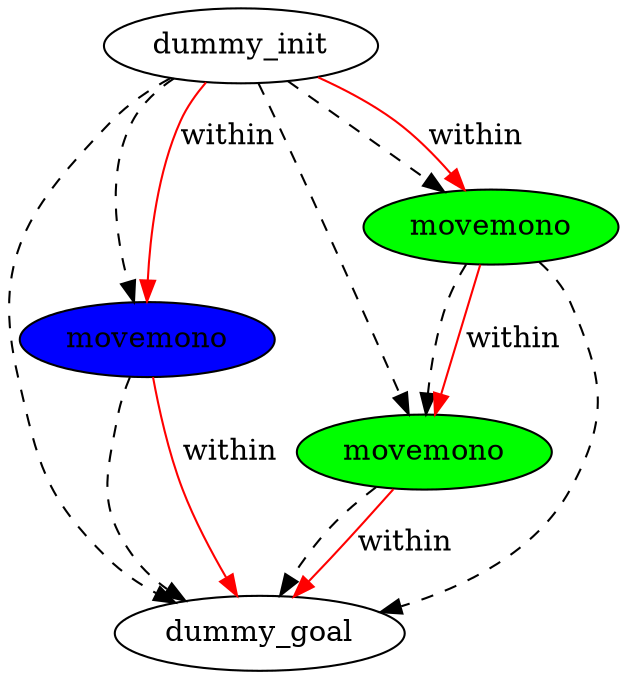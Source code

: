 digraph {
	"ed84c7a3-383f-fa63-1c55-c19cdfd47ee5" [label=dummy_init fillcolor=white style=filled]
	"56e96d2d-026f-167d-e309-50f97a1028c3" [label=dummy_goal fillcolor=white style=filled]
	"27fa695d-e364-b332-df27-38ac4fc5e0a6" [label=movemono fillcolor=blue style=filled]
	"cb2c7a72-9b08-021f-4b9a-81de2c179a11" [label=movemono fillcolor=green style=filled]
	"a606d8bb-cd82-ef51-a3f8-a128af2cb10d" [label=movemono fillcolor=green style=filled]
	"27fa695d-e364-b332-df27-38ac4fc5e0a6" -> "56e96d2d-026f-167d-e309-50f97a1028c3" [color=black style=dashed]
	"a606d8bb-cd82-ef51-a3f8-a128af2cb10d" -> "56e96d2d-026f-167d-e309-50f97a1028c3" [color=black style=dashed]
	"ed84c7a3-383f-fa63-1c55-c19cdfd47ee5" -> "cb2c7a72-9b08-021f-4b9a-81de2c179a11" [color=black style=dashed]
	"cb2c7a72-9b08-021f-4b9a-81de2c179a11" -> "56e96d2d-026f-167d-e309-50f97a1028c3" [color=black style=dashed]
	"ed84c7a3-383f-fa63-1c55-c19cdfd47ee5" -> "a606d8bb-cd82-ef51-a3f8-a128af2cb10d" [color=black style=dashed]
	"a606d8bb-cd82-ef51-a3f8-a128af2cb10d" -> "cb2c7a72-9b08-021f-4b9a-81de2c179a11" [color=black style=dashed]
	"ed84c7a3-383f-fa63-1c55-c19cdfd47ee5" -> "27fa695d-e364-b332-df27-38ac4fc5e0a6" [color=black style=dashed]
	"ed84c7a3-383f-fa63-1c55-c19cdfd47ee5" -> "56e96d2d-026f-167d-e309-50f97a1028c3" [color=black style=dashed]
	"ed84c7a3-383f-fa63-1c55-c19cdfd47ee5" -> "a606d8bb-cd82-ef51-a3f8-a128af2cb10d" [label=within color=red]
	"cb2c7a72-9b08-021f-4b9a-81de2c179a11" -> "56e96d2d-026f-167d-e309-50f97a1028c3" [label=within color=red]
	"27fa695d-e364-b332-df27-38ac4fc5e0a6" -> "56e96d2d-026f-167d-e309-50f97a1028c3" [label=within color=red]
	"ed84c7a3-383f-fa63-1c55-c19cdfd47ee5" -> "27fa695d-e364-b332-df27-38ac4fc5e0a6" [label=within color=red]
	"a606d8bb-cd82-ef51-a3f8-a128af2cb10d" -> "cb2c7a72-9b08-021f-4b9a-81de2c179a11" [label=within color=red]
}
